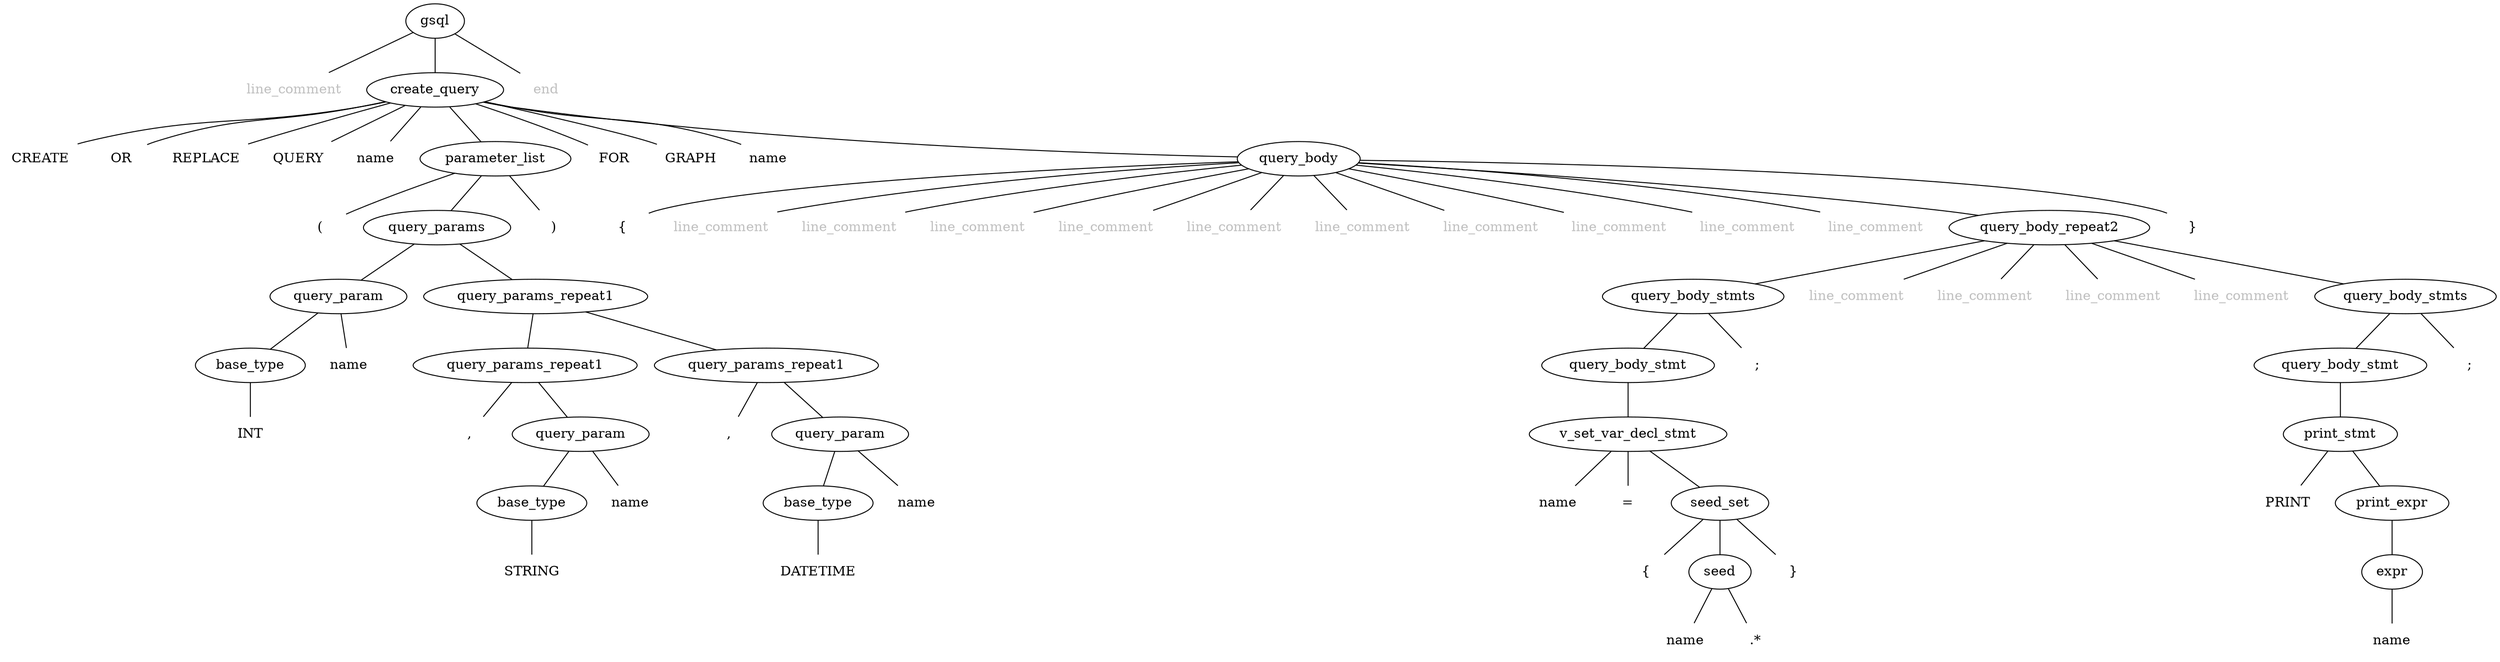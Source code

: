 
digraph tree {
edge [arrowhead=none]
tree_0x16fae5c28 [label="gsql", tooltip="range: 0 - 1614
state: 0
error-cost: 0
has-changes: 0
depends-on-column: 0
repeat-depth: 0
lookahead-bytes: 1"]
tree_0x6000019e8150 [label="line_comment", shape=plaintext, fontcolor=gray, tooltip="range: 0 - 94
state: 1
error-cost: 0
has-changes: 0
depends-on-column: 0
repeat-depth: 0
lookahead-bytes: 1"]
tree_0x16fae5c28 -> tree_0x6000019e8150 [tooltip=0]
tree_0x6000019e8158 [label="create_query", tooltip="range: 94 - 1612
state: 1
error-cost: 0
has-changes: 0
depends-on-column: 0
repeat-depth: 0
lookahead-bytes: 1"]
tree_0x6000003e0000 [label="CREATE", shape=plaintext, tooltip="range: 94 - 108
state: 1
error-cost: 0
has-changes: 0
depends-on-column: 0
repeat-depth: 0
lookahead-bytes: 1"]
tree_0x6000019e8158 -> tree_0x6000003e0000 [tooltip=0]
tree_0x6000003e0008 [label="OR", shape=plaintext, tooltip="range: 108 - 116
state: 1061
error-cost: 0
has-changes: 0
depends-on-column: 0
repeat-depth: 0
lookahead-bytes: 1"]
tree_0x6000019e8158 -> tree_0x6000003e0008 [tooltip=1]
tree_0x6000003e0010 [label="REPLACE", shape=plaintext, tooltip="range: 116 - 132
state: 1487
error-cost: 0
has-changes: 0
depends-on-column: 0
repeat-depth: 0
lookahead-bytes: 1"]
tree_0x6000019e8158 -> tree_0x6000003e0010 [tooltip=2]
tree_0x6000003e0018 [label="QUERY", shape=plaintext, tooltip="range: 132 - 144
state: 1174
error-cost: 0
has-changes: 0
depends-on-column: 0
repeat-depth: 0
lookahead-bytes: 1"]
tree_0x6000019e8158 -> tree_0x6000003e0018 [tooltip=3]
tree_0x6000003e0020 [label="name", shape=plaintext, tooltip="range: 144 - 160
state: 1468
error-cost: 0
has-changes: 0
depends-on-column: 0
repeat-depth: 0
lookahead-bytes: 1"]
tree_0x6000019e8158 -> tree_0x6000003e0020 [tooltip=4]
tree_0x6000003e0028 [label="parameter_list", tooltip="range: 160 - 220
state: 1188
error-cost: 0
has-changes: 0
depends-on-column: 0
repeat-depth: 0
lookahead-bytes: 1"]
tree_0x6000019e8000 [label="(", shape=plaintext, tooltip="range: 160 - 162
state: 1188
error-cost: 0
has-changes: 0
depends-on-column: 0
repeat-depth: 0
lookahead-bytes: 1"]
tree_0x6000003e0028 -> tree_0x6000019e8000 [tooltip=0]
tree_0x6000019e8008 [label="query_params", tooltip="range: 162 - 218
state: 546
error-cost: 0
has-changes: 0
depends-on-column: 0
repeat-depth: 0
lookahead-bytes: 1"]
tree_0x6000016e84e0 [label="query_param", tooltip="range: 162 - 172
state: 546
error-cost: 0
has-changes: 0
depends-on-column: 0
repeat-depth: 0
lookahead-bytes: 1"]
tree_0x6000016e81e0 [label="base_type", tooltip="range: 162 - 168
state: 546
error-cost: 0
has-changes: 0
depends-on-column: 0
repeat-depth: 0
lookahead-bytes: 1"]
tree_0x6000016e8180 [label="INT", shape=plaintext, tooltip="range: 162 - 168
state: 546
error-cost: 0
has-changes: 0
depends-on-column: 0
repeat-depth: 0
lookahead-bytes: 1"]
tree_0x6000016e81e0 -> tree_0x6000016e8180 [tooltip=0]
tree_0x6000016e84e0 -> tree_0x6000016e81e0 [tooltip=0]
tree_0x6000016e81e8 [label="name", shape=plaintext, tooltip="range: 168 - 172
state: 982
error-cost: 0
has-changes: 0
depends-on-column: 0
repeat-depth: 0
lookahead-bytes: 1"]
tree_0x6000016e84e0 -> tree_0x6000016e81e8 [tooltip=1]
tree_0x6000019e8008 -> tree_0x6000016e84e0 [tooltip=0]
tree_0x6000016e84e8 [label="query_params_repeat1", tooltip="range: 172 - 218
state: 642
error-cost: 0
has-changes: 0
depends-on-column: 0
repeat-depth: 1
lookahead-bytes: 1"]
tree_0x6000016e8480 [label="query_params_repeat1", tooltip="range: 172 - 196
state: 642
error-cost: 0
has-changes: 0
depends-on-column: 0
repeat-depth: 0
lookahead-bytes: 1"]
tree_0x6000016e8300 [label=",", shape=plaintext, tooltip="range: 172 - 178
state: 610
error-cost: 0
has-changes: 0
depends-on-column: 0
repeat-depth: 0
lookahead-bytes: 1"]
tree_0x6000016e8480 -> tree_0x6000016e8300 [tooltip=0]
tree_0x6000016e8308 [label="query_param", tooltip="range: 178 - 196
state: 605
error-cost: 0
has-changes: 0
depends-on-column: 0
repeat-depth: 0
lookahead-bytes: 1"]
tree_0x6000016e82a0 [label="base_type", tooltip="range: 178 - 192
state: 605
error-cost: 0
has-changes: 0
depends-on-column: 0
repeat-depth: 0
lookahead-bytes: 1"]
tree_0x6000016e8240 [label="STRING", shape=plaintext, tooltip="range: 178 - 192
state: 605
error-cost: 0
has-changes: 0
depends-on-column: 0
repeat-depth: 0
lookahead-bytes: 1"]
tree_0x6000016e82a0 -> tree_0x6000016e8240 [tooltip=0]
tree_0x6000016e8308 -> tree_0x6000016e82a0 [tooltip=0]
tree_0x6000016e82a8 [label="name", shape=plaintext, tooltip="range: 192 - 196
state: 982
error-cost: 0
has-changes: 0
depends-on-column: 0
repeat-depth: 0
lookahead-bytes: 1"]
tree_0x6000016e8308 -> tree_0x6000016e82a8 [tooltip=1]
tree_0x6000016e8480 -> tree_0x6000016e8308 [tooltip=1]
tree_0x6000016e84e8 -> tree_0x6000016e8480 [tooltip=0]
tree_0x6000016e8488 [label="query_params_repeat1", tooltip="range: 196 - 218
state: 608
error-cost: 0
has-changes: 0
depends-on-column: 0
repeat-depth: 0
lookahead-bytes: 1"]
tree_0x6000016e8420 [label=",", shape=plaintext, tooltip="range: 196 - 198
state: 610
error-cost: 0
has-changes: 0
depends-on-column: 0
repeat-depth: 0
lookahead-bytes: 1"]
tree_0x6000016e8488 -> tree_0x6000016e8420 [tooltip=0]
tree_0x6000016e8428 [label="query_param", tooltip="range: 198 - 218
state: 605
error-cost: 0
has-changes: 0
depends-on-column: 0
repeat-depth: 0
lookahead-bytes: 1"]
tree_0x6000016e83c0 [label="base_type", tooltip="range: 198 - 214
state: 605
error-cost: 0
has-changes: 0
depends-on-column: 0
repeat-depth: 0
lookahead-bytes: 1"]
tree_0x6000016e8360 [label="DATETIME", shape=plaintext, tooltip="range: 198 - 214
state: 605
error-cost: 0
has-changes: 0
depends-on-column: 0
repeat-depth: 0
lookahead-bytes: 1"]
tree_0x6000016e83c0 -> tree_0x6000016e8360 [tooltip=0]
tree_0x6000016e8428 -> tree_0x6000016e83c0 [tooltip=0]
tree_0x6000016e83c8 [label="name", shape=plaintext, tooltip="range: 214 - 218
state: 982
error-cost: 0
has-changes: 0
depends-on-column: 0
repeat-depth: 0
lookahead-bytes: 1"]
tree_0x6000016e8428 -> tree_0x6000016e83c8 [tooltip=1]
tree_0x6000016e8488 -> tree_0x6000016e8428 [tooltip=1]
tree_0x6000016e84e8 -> tree_0x6000016e8488 [tooltip=1]
tree_0x6000019e8008 -> tree_0x6000016e84e8 [tooltip=1]
tree_0x6000003e0028 -> tree_0x6000019e8008 [tooltip=1]
tree_0x6000019e8010 [label=")", shape=plaintext, tooltip="range: 218 - 220
state: 610
error-cost: 0
has-changes: 0
depends-on-column: 0
repeat-depth: 0
lookahead-bytes: 1"]
tree_0x6000003e0028 -> tree_0x6000019e8010 [tooltip=2]
tree_0x6000019e8158 -> tree_0x6000003e0028 [tooltip=5]
tree_0x6000003e0030 [label="FOR", shape=plaintext, tooltip="range: 220 - 234
state: 1421
error-cost: 0
has-changes: 0
depends-on-column: 0
repeat-depth: 0
lookahead-bytes: 1"]
tree_0x6000019e8158 -> tree_0x6000003e0030 [tooltip=6]
tree_0x6000003e0038 [label="GRAPH", shape=plaintext, tooltip="range: 234 - 246
state: 1413
error-cost: 0
has-changes: 0
depends-on-column: 0
repeat-depth: 0
lookahead-bytes: 1"]
tree_0x6000019e8158 -> tree_0x6000003e0038 [tooltip=7]
tree_0x6000003e0040 [label="name", shape=plaintext, tooltip="range: 246 - 262
state: 1404
error-cost: 0
has-changes: 0
depends-on-column: 0
repeat-depth: 0
lookahead-bytes: 1"]
tree_0x6000019e8158 -> tree_0x6000003e0040 [tooltip=8]
tree_0x6000003e0048 [label="query_body", tooltip="range: 262 - 1612
state: 1137
error-cost: 0
has-changes: 0
depends-on-column: 0
repeat-depth: 0
lookahead-bytes: 1"]
tree_0x6000007e0180 [label="{", shape=plaintext, tooltip="range: 262 - 266
state: 1137
error-cost: 0
has-changes: 0
depends-on-column: 0
repeat-depth: 0
lookahead-bytes: 1"]
tree_0x6000003e0048 -> tree_0x6000007e0180 [tooltip=0]
tree_0x6000007e0188 [label="line_comment", shape=plaintext, fontcolor=gray, tooltip="range: 266 - 364
state: 2
error-cost: 0
has-changes: 0
depends-on-column: 0
repeat-depth: 0
lookahead-bytes: 1"]
tree_0x6000003e0048 -> tree_0x6000007e0188 [tooltip=1]
tree_0x6000007e0190 [label="line_comment", shape=plaintext, fontcolor=gray, tooltip="range: 364 - 444
state: 2
error-cost: 0
has-changes: 0
depends-on-column: 0
repeat-depth: 0
lookahead-bytes: 1"]
tree_0x6000003e0048 -> tree_0x6000007e0190 [tooltip=2]
tree_0x6000007e0198 [label="line_comment", shape=plaintext, fontcolor=gray, tooltip="range: 444 - 556
state: 2
error-cost: 0
has-changes: 0
depends-on-column: 0
repeat-depth: 0
lookahead-bytes: 1"]
tree_0x6000003e0048 -> tree_0x6000007e0198 [tooltip=3]
tree_0x6000007e01a0 [label="line_comment", shape=plaintext, fontcolor=gray, tooltip="range: 556 - 658
state: 2
error-cost: 0
has-changes: 0
depends-on-column: 0
repeat-depth: 0
lookahead-bytes: 1"]
tree_0x6000003e0048 -> tree_0x6000007e01a0 [tooltip=4]
tree_0x6000007e01a8 [label="line_comment", shape=plaintext, fontcolor=gray, tooltip="range: 658 - 798
state: 2
error-cost: 0
has-changes: 0
depends-on-column: 0
repeat-depth: 0
lookahead-bytes: 1"]
tree_0x6000003e0048 -> tree_0x6000007e01a8 [tooltip=5]
tree_0x6000007e01b0 [label="line_comment", shape=plaintext, fontcolor=gray, tooltip="range: 798 - 830
state: 2
error-cost: 0
has-changes: 0
depends-on-column: 0
repeat-depth: 0
lookahead-bytes: 1"]
tree_0x6000003e0048 -> tree_0x6000007e01b0 [tooltip=6]
tree_0x6000007e01b8 [label="line_comment", shape=plaintext, fontcolor=gray, tooltip="range: 830 - 882
state: 2
error-cost: 0
has-changes: 0
depends-on-column: 0
repeat-depth: 0
lookahead-bytes: 1"]
tree_0x6000003e0048 -> tree_0x6000007e01b8 [tooltip=7]
tree_0x6000007e01c0 [label="line_comment", shape=plaintext, fontcolor=gray, tooltip="range: 882 - 934
state: 2
error-cost: 0
has-changes: 0
depends-on-column: 0
repeat-depth: 0
lookahead-bytes: 1"]
tree_0x6000003e0048 -> tree_0x6000007e01c0 [tooltip=8]
tree_0x6000007e01c8 [label="line_comment", shape=plaintext, fontcolor=gray, tooltip="range: 934 - 1074
state: 2
error-cost: 0
has-changes: 0
depends-on-column: 0
repeat-depth: 0
lookahead-bytes: 1"]
tree_0x6000003e0048 -> tree_0x6000007e01c8 [tooltip=9]
tree_0x6000007e01d0 [label="line_comment", shape=plaintext, fontcolor=gray, tooltip="range: 1074 - 1168
state: 2
error-cost: 0
has-changes: 0
depends-on-column: 0
repeat-depth: 0
lookahead-bytes: 1"]
tree_0x6000003e0048 -> tree_0x6000007e01d0 [tooltip=10]
tree_0x6000007e01d8 [label="query_body_repeat2", tooltip="range: 1168 - 1608
state: 2
error-cost: 0
has-changes: 0
depends-on-column: 0
repeat-depth: 0
lookahead-bytes: 1"]
tree_0x600001ce0f00 [label="query_body_stmts", tooltip="range: 1168 - 1194
state: 2
error-cost: 0
has-changes: 0
depends-on-column: 0
repeat-depth: 0
lookahead-bytes: 1"]
tree_0x6000016e8600 [label="query_body_stmt", tooltip="range: 1168 - 1192
state: 2
error-cost: 0
has-changes: 0
depends-on-column: 0
repeat-depth: 0
lookahead-bytes: 1"]
tree_0x6000016e85a0 [label="v_set_var_decl_stmt", tooltip="range: 1168 - 1192
state: 2
error-cost: 0
has-changes: 0
depends-on-column: 0
repeat-depth: 0
lookahead-bytes: 1"]
tree_0x6000019e80e0 [label="name", shape=plaintext, tooltip="range: 1168 - 1176
state: 2
error-cost: 0
has-changes: 0
depends-on-column: 0
repeat-depth: 0
lookahead-bytes: 1"]
tree_0x6000016e85a0 -> tree_0x6000019e80e0 [tooltip=0]
tree_0x6000019e80e8 [label="=", shape=plaintext, tooltip="range: 1176 - 1180
state: 886
error-cost: 0
has-changes: 0
depends-on-column: 0
repeat-depth: 0
lookahead-bytes: 1"]
tree_0x6000016e85a0 -> tree_0x6000019e80e8 [tooltip=1]
tree_0x6000019e80f0 [label="seed_set", tooltip="range: 1180 - 1192
state: 53
error-cost: 0
has-changes: 0
depends-on-column: 0
repeat-depth: 0
lookahead-bytes: 1"]
tree_0x6000019e8070 [label="{", shape=plaintext, tooltip="range: 1180 - 1184
state: 53
error-cost: 0
has-changes: 0
depends-on-column: 0
repeat-depth: 0
lookahead-bytes: 1"]
tree_0x6000019e80f0 -> tree_0x6000019e8070 [tooltip=0]
tree_0x6000019e8078 [label="seed", tooltip="range: 1184 - 1190
state: 770
error-cost: 0
has-changes: 0
depends-on-column: 0
repeat-depth: 0
lookahead-bytes: 1"]
tree_0x6000016e8540 [label="name", shape=plaintext, tooltip="range: 1184 - 1186
state: 770
error-cost: 0
has-changes: 0
depends-on-column: 0
repeat-depth: 0
lookahead-bytes: 1"]
tree_0x6000019e8078 -> tree_0x6000016e8540 [tooltip=0]
tree_0x6000016e8548 [label=".*", shape=plaintext, tooltip="range: 1186 - 1190
state: 1101
error-cost: 0
has-changes: 0
depends-on-column: 0
repeat-depth: 0
lookahead-bytes: 1"]
tree_0x6000019e8078 -> tree_0x6000016e8548 [tooltip=1]
tree_0x6000019e80f0 -> tree_0x6000019e8078 [tooltip=1]
tree_0x6000019e8080 [label="}", shape=plaintext, tooltip="range: 1190 - 1192
state: 1218
error-cost: 0
has-changes: 0
depends-on-column: 0
repeat-depth: 0
lookahead-bytes: 1"]
tree_0x6000019e80f0 -> tree_0x6000019e8080 [tooltip=2]
tree_0x6000016e85a0 -> tree_0x6000019e80f0 [tooltip=2]
tree_0x6000016e8600 -> tree_0x6000016e85a0 [tooltip=0]
tree_0x600001ce0f00 -> tree_0x6000016e8600 [tooltip=0]
tree_0x6000016e8608 [label=";", shape=plaintext, tooltip="range: 1192 - 1194
state: 1297
error-cost: 0
has-changes: 0
depends-on-column: 0
repeat-depth: 0
lookahead-bytes: 1"]
tree_0x600001ce0f00 -> tree_0x6000016e8608 [tooltip=1]
tree_0x6000007e01d8 -> tree_0x600001ce0f00 [tooltip=0]
tree_0x600001ce0f08 [label="line_comment", shape=plaintext, fontcolor=gray, tooltip="range: 1194 - 1294
state: 63
error-cost: 0
has-changes: 0
depends-on-column: 0
repeat-depth: 0
lookahead-bytes: 1"]
tree_0x6000007e01d8 -> tree_0x600001ce0f08 [tooltip=1]
tree_0x600001ce0f10 [label="line_comment", shape=plaintext, fontcolor=gray, tooltip="range: 1294 - 1406
state: 63
error-cost: 0
has-changes: 0
depends-on-column: 0
repeat-depth: 0
lookahead-bytes: 1"]
tree_0x6000007e01d8 -> tree_0x600001ce0f10 [tooltip=2]
tree_0x600001ce0f18 [label="line_comment", shape=plaintext, fontcolor=gray, tooltip="range: 1406 - 1470
state: 63
error-cost: 0
has-changes: 0
depends-on-column: 0
repeat-depth: 0
lookahead-bytes: 1"]
tree_0x6000007e01d8 -> tree_0x600001ce0f18 [tooltip=3]
tree_0x600001ce0f20 [label="line_comment", shape=plaintext, fontcolor=gray, tooltip="range: 1470 - 1584
state: 63
error-cost: 0
has-changes: 0
depends-on-column: 0
repeat-depth: 0
lookahead-bytes: 1"]
tree_0x6000007e01d8 -> tree_0x600001ce0f20 [tooltip=4]
tree_0x600001ce0f28 [label="query_body_stmts", tooltip="range: 1584 - 1608
state: 6
error-cost: 0
has-changes: 0
depends-on-column: 0
repeat-depth: 0
lookahead-bytes: 1"]
tree_0x6000016e87e0 [label="query_body_stmt", tooltip="range: 1584 - 1606
state: 6
error-cost: 0
has-changes: 0
depends-on-column: 0
repeat-depth: 0
lookahead-bytes: 1"]
tree_0x6000016e8780 [label="print_stmt", tooltip="range: 1584 - 1606
state: 6
error-cost: 0
has-changes: 0
depends-on-column: 0
repeat-depth: 0
lookahead-bytes: 1"]
tree_0x6000016e8720 [label="PRINT", shape=plaintext, tooltip="range: 1584 - 1598
state: 63
error-cost: 0
has-changes: 0
depends-on-column: 0
repeat-depth: 0
lookahead-bytes: 1"]
tree_0x6000016e8780 -> tree_0x6000016e8720 [tooltip=0]
tree_0x6000016e8728 [label="print_expr", tooltip="range: 1598 - 1606
state: 96
error-cost: 0
has-changes: 0
depends-on-column: 0
repeat-depth: 0
lookahead-bytes: 1"]
tree_0x6000016e86c0 [label="expr", tooltip="range: 1598 - 1606
state: 96
error-cost: 0
has-changes: 0
depends-on-column: 0
repeat-depth: 0
lookahead-bytes: 1"]
tree_0x6000016e8660 [label="name", shape=plaintext, tooltip="range: 1598 - 1606
state: 96
error-cost: 0
has-changes: 0
depends-on-column: 0
repeat-depth: 0
lookahead-bytes: 1"]
tree_0x6000016e86c0 -> tree_0x6000016e8660 [tooltip=0]
tree_0x6000016e8728 -> tree_0x6000016e86c0 [tooltip=0]
tree_0x6000016e8780 -> tree_0x6000016e8728 [tooltip=1]
tree_0x6000016e87e0 -> tree_0x6000016e8780 [tooltip=0]
tree_0x600001ce0f28 -> tree_0x6000016e87e0 [tooltip=0]
tree_0x6000016e87e8 [label=";", shape=plaintext, tooltip="range: 1606 - 1608
state: 425
error-cost: 0
has-changes: 0
depends-on-column: 0
repeat-depth: 0
lookahead-bytes: 1"]
tree_0x600001ce0f28 -> tree_0x6000016e87e8 [tooltip=1]
tree_0x6000007e01d8 -> tree_0x600001ce0f28 [tooltip=5]
tree_0x6000003e0048 -> tree_0x6000007e01d8 [tooltip=11]
tree_0x6000007e01e0 [label="}", shape=plaintext, tooltip="range: 1608 - 1612
state: 63
error-cost: 0
has-changes: 0
depends-on-column: 0
repeat-depth: 0
lookahead-bytes: 1"]
tree_0x6000003e0048 -> tree_0x6000007e01e0 [tooltip=12]
tree_0x6000019e8158 -> tree_0x6000003e0048 [tooltip=9]
tree_0x16fae5c28 -> tree_0x6000019e8158 [tooltip=1]
tree_0x6000019e8160 [label="end", shape=plaintext, fontcolor=gray, tooltip="range: 1612 - 1614
state: 975
error-cost: 0
has-changes: 0
depends-on-column: 0
repeat-depth: 0
lookahead-bytes: 1"]
tree_0x16fae5c28 -> tree_0x6000019e8160 [tooltip=2]
}
